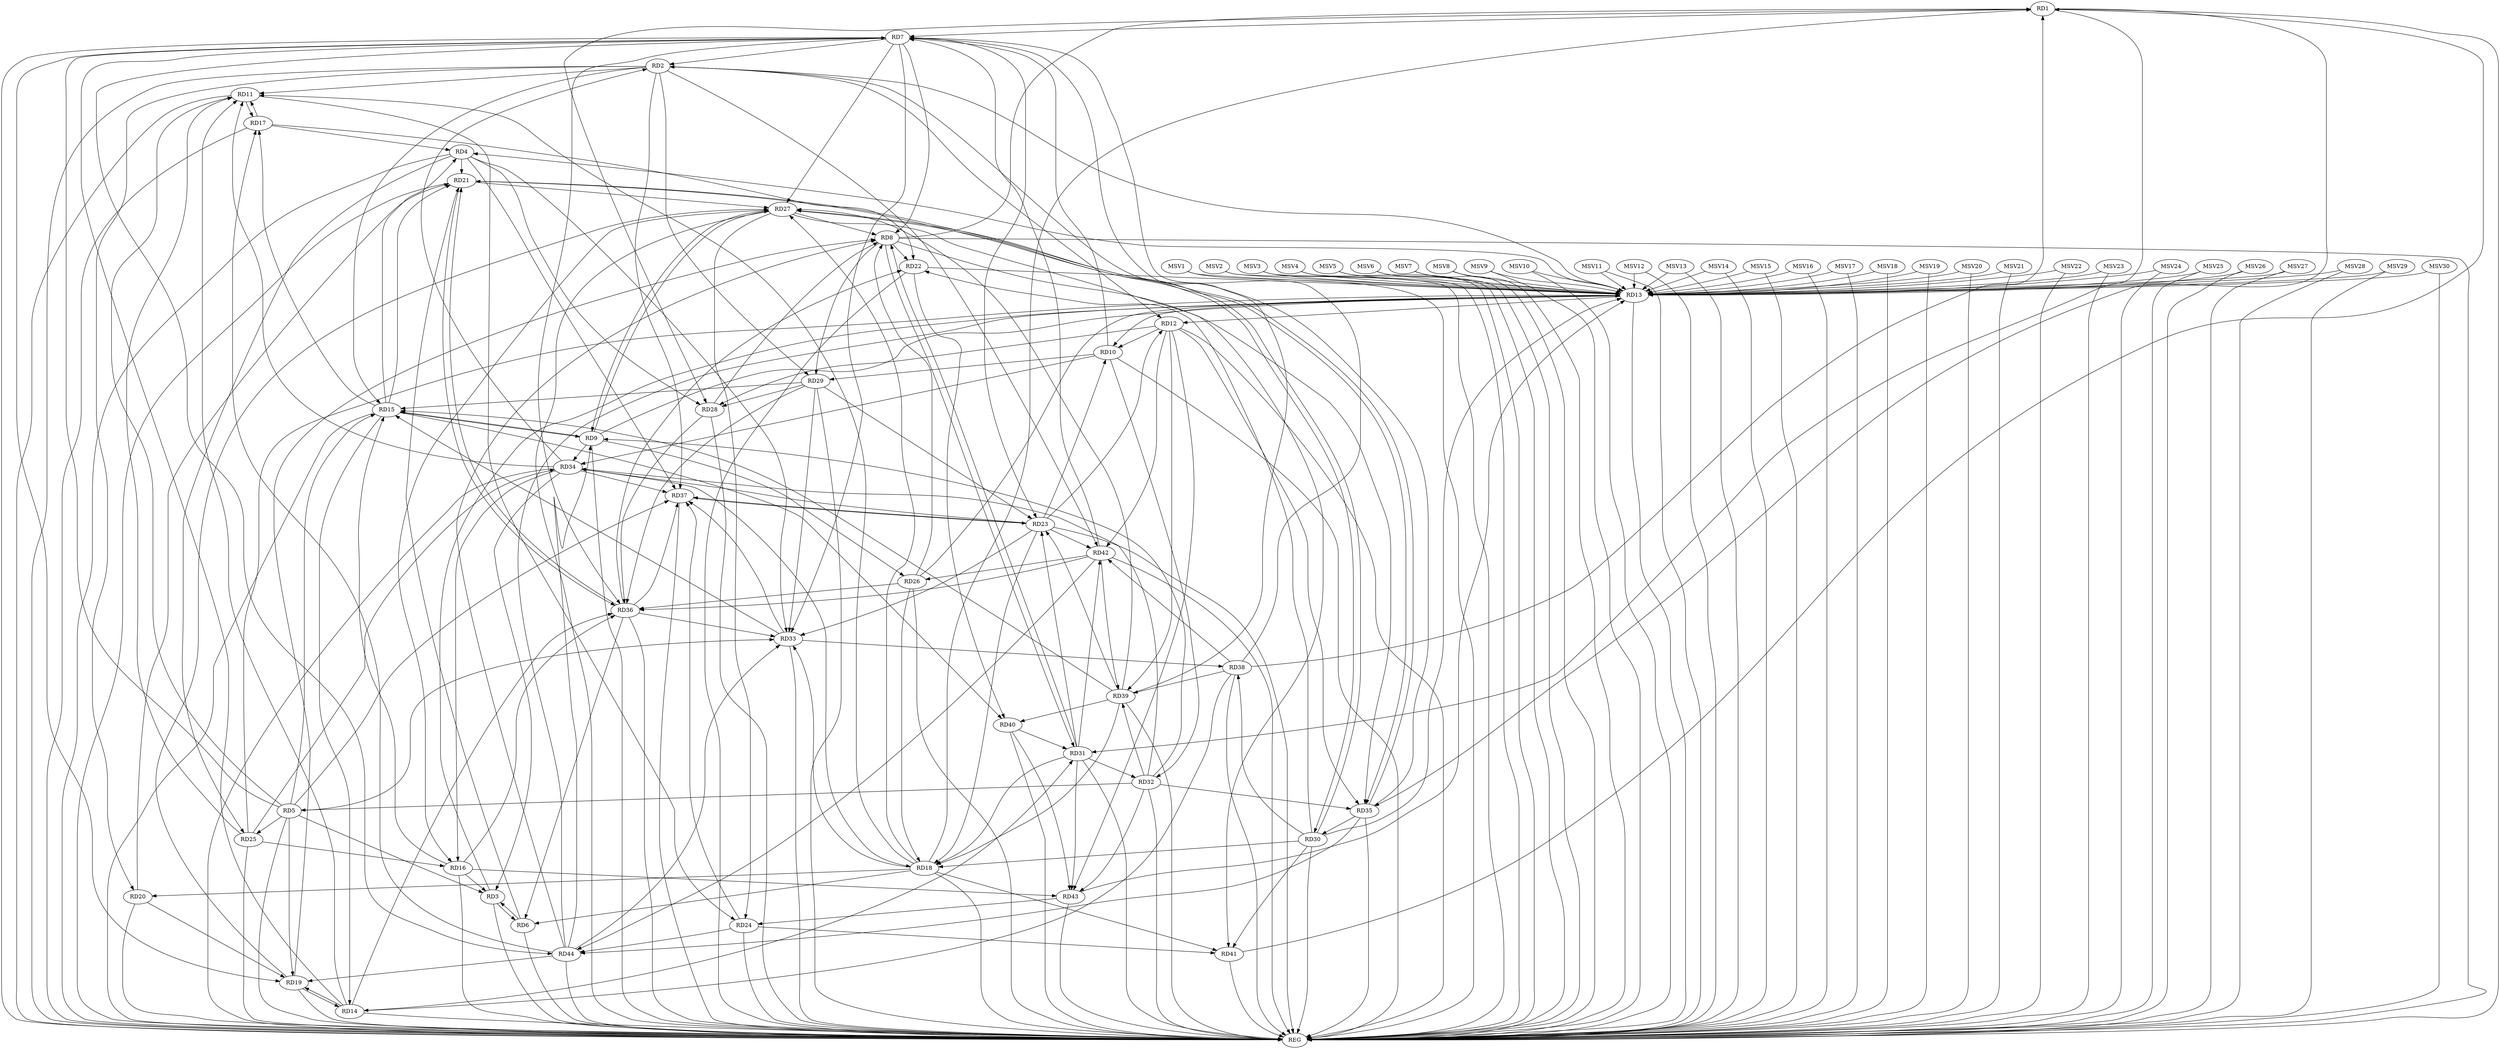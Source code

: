 strict digraph G {
  RD1 [ label="RD1" ];
  RD2 [ label="RD2" ];
  RD3 [ label="RD3" ];
  RD4 [ label="RD4" ];
  RD5 [ label="RD5" ];
  RD6 [ label="RD6" ];
  RD7 [ label="RD7" ];
  RD8 [ label="RD8" ];
  RD9 [ label="RD9" ];
  RD10 [ label="RD10" ];
  RD11 [ label="RD11" ];
  RD12 [ label="RD12" ];
  RD13 [ label="RD13" ];
  RD14 [ label="RD14" ];
  RD15 [ label="RD15" ];
  RD16 [ label="RD16" ];
  RD17 [ label="RD17" ];
  RD18 [ label="RD18" ];
  RD19 [ label="RD19" ];
  RD20 [ label="RD20" ];
  RD21 [ label="RD21" ];
  RD22 [ label="RD22" ];
  RD23 [ label="RD23" ];
  RD24 [ label="RD24" ];
  RD25 [ label="RD25" ];
  RD26 [ label="RD26" ];
  RD27 [ label="RD27" ];
  RD28 [ label="RD28" ];
  RD29 [ label="RD29" ];
  RD30 [ label="RD30" ];
  RD31 [ label="RD31" ];
  RD32 [ label="RD32" ];
  RD33 [ label="RD33" ];
  RD34 [ label="RD34" ];
  RD35 [ label="RD35" ];
  RD36 [ label="RD36" ];
  RD37 [ label="RD37" ];
  RD38 [ label="RD38" ];
  RD39 [ label="RD39" ];
  RD40 [ label="RD40" ];
  RD41 [ label="RD41" ];
  RD42 [ label="RD42" ];
  RD43 [ label="RD43" ];
  RD44 [ label="RD44" ];
  REG [ label="REG" ];
  MSV1 [ label="MSV1" ];
  MSV2 [ label="MSV2" ];
  MSV3 [ label="MSV3" ];
  MSV4 [ label="MSV4" ];
  MSV5 [ label="MSV5" ];
  MSV6 [ label="MSV6" ];
  MSV7 [ label="MSV7" ];
  MSV8 [ label="MSV8" ];
  MSV9 [ label="MSV9" ];
  MSV10 [ label="MSV10" ];
  MSV11 [ label="MSV11" ];
  MSV12 [ label="MSV12" ];
  MSV13 [ label="MSV13" ];
  MSV14 [ label="MSV14" ];
  MSV15 [ label="MSV15" ];
  MSV16 [ label="MSV16" ];
  MSV17 [ label="MSV17" ];
  MSV18 [ label="MSV18" ];
  MSV19 [ label="MSV19" ];
  MSV20 [ label="MSV20" ];
  MSV21 [ label="MSV21" ];
  MSV22 [ label="MSV22" ];
  MSV23 [ label="MSV23" ];
  MSV24 [ label="MSV24" ];
  MSV25 [ label="MSV25" ];
  MSV26 [ label="MSV26" ];
  MSV27 [ label="MSV27" ];
  MSV28 [ label="MSV28" ];
  MSV29 [ label="MSV29" ];
  MSV30 [ label="MSV30" ];
  RD1 -> RD7;
  RD8 -> RD1;
  RD18 -> RD1;
  RD1 -> RD28;
  RD1 -> RD31;
  RD1 -> RD35;
  RD38 -> RD1;
  RD41 -> RD1;
  RD7 -> RD2;
  RD2 -> RD11;
  RD2 -> RD12;
  RD13 -> RD2;
  RD2 -> RD15;
  RD2 -> RD20;
  RD2 -> RD29;
  RD34 -> RD2;
  RD35 -> RD2;
  RD2 -> RD37;
  RD2 -> RD42;
  RD5 -> RD3;
  RD3 -> RD6;
  RD6 -> RD3;
  RD3 -> RD13;
  RD16 -> RD3;
  RD34 -> RD3;
  RD13 -> RD4;
  RD15 -> RD4;
  RD17 -> RD4;
  RD4 -> RD21;
  RD4 -> RD25;
  RD4 -> RD28;
  RD4 -> RD33;
  RD4 -> RD37;
  RD5 -> RD7;
  RD5 -> RD11;
  RD5 -> RD15;
  RD5 -> RD19;
  RD5 -> RD25;
  RD32 -> RD5;
  RD5 -> RD33;
  RD5 -> RD37;
  RD18 -> RD6;
  RD6 -> RD21;
  RD36 -> RD6;
  RD7 -> RD8;
  RD10 -> RD7;
  RD14 -> RD7;
  RD7 -> RD19;
  RD7 -> RD23;
  RD7 -> RD27;
  RD7 -> RD33;
  RD7 -> RD36;
  RD38 -> RD7;
  RD39 -> RD7;
  RD42 -> RD7;
  RD7 -> RD44;
  RD19 -> RD8;
  RD8 -> RD22;
  RD26 -> RD8;
  RD27 -> RD8;
  RD28 -> RD8;
  RD8 -> RD29;
  RD8 -> RD31;
  RD31 -> RD8;
  RD8 -> RD35;
  RD44 -> RD8;
  RD9 -> RD13;
  RD9 -> RD15;
  RD15 -> RD9;
  RD9 -> RD26;
  RD9 -> RD27;
  RD27 -> RD9;
  RD32 -> RD9;
  RD9 -> RD34;
  RD44 -> RD9;
  RD12 -> RD10;
  RD13 -> RD10;
  RD23 -> RD10;
  RD10 -> RD29;
  RD10 -> RD32;
  RD10 -> RD34;
  RD14 -> RD11;
  RD11 -> RD17;
  RD17 -> RD11;
  RD18 -> RD11;
  RD11 -> RD24;
  RD25 -> RD11;
  RD34 -> RD11;
  RD13 -> RD12;
  RD23 -> RD12;
  RD12 -> RD28;
  RD12 -> RD35;
  RD12 -> RD39;
  RD12 -> RD42;
  RD12 -> RD43;
  RD22 -> RD13;
  RD25 -> RD13;
  RD26 -> RD13;
  RD30 -> RD13;
  RD43 -> RD13;
  RD44 -> RD13;
  RD15 -> RD14;
  RD14 -> RD19;
  RD19 -> RD14;
  RD14 -> RD31;
  RD14 -> RD36;
  RD38 -> RD14;
  RD16 -> RD15;
  RD15 -> RD17;
  RD15 -> RD21;
  RD29 -> RD15;
  RD33 -> RD15;
  RD39 -> RD15;
  RD15 -> RD40;
  RD25 -> RD16;
  RD27 -> RD16;
  RD34 -> RD16;
  RD16 -> RD36;
  RD16 -> RD43;
  RD17 -> RD22;
  RD44 -> RD17;
  RD18 -> RD20;
  RD23 -> RD18;
  RD26 -> RD18;
  RD18 -> RD27;
  RD30 -> RD18;
  RD31 -> RD18;
  RD18 -> RD33;
  RD34 -> RD18;
  RD39 -> RD18;
  RD18 -> RD41;
  RD20 -> RD19;
  RD19 -> RD27;
  RD44 -> RD19;
  RD20 -> RD21;
  RD21 -> RD27;
  RD21 -> RD30;
  RD30 -> RD21;
  RD21 -> RD36;
  RD36 -> RD21;
  RD30 -> RD22;
  RD36 -> RD22;
  RD22 -> RD40;
  RD29 -> RD23;
  RD31 -> RD23;
  RD23 -> RD33;
  RD23 -> RD34;
  RD23 -> RD37;
  RD37 -> RD23;
  RD39 -> RD23;
  RD23 -> RD42;
  RD27 -> RD24;
  RD24 -> RD37;
  RD24 -> RD41;
  RD43 -> RD24;
  RD24 -> RD44;
  RD25 -> RD34;
  RD26 -> RD36;
  RD42 -> RD26;
  RD27 -> RD35;
  RD35 -> RD27;
  RD39 -> RD27;
  RD27 -> RD41;
  RD29 -> RD28;
  RD28 -> RD36;
  RD29 -> RD33;
  RD29 -> RD36;
  RD35 -> RD30;
  RD30 -> RD38;
  RD30 -> RD41;
  RD31 -> RD32;
  RD40 -> RD31;
  RD31 -> RD42;
  RD31 -> RD43;
  RD32 -> RD34;
  RD32 -> RD35;
  RD32 -> RD39;
  RD32 -> RD43;
  RD36 -> RD33;
  RD33 -> RD37;
  RD33 -> RD38;
  RD44 -> RD33;
  RD34 -> RD37;
  RD35 -> RD44;
  RD36 -> RD37;
  RD42 -> RD36;
  RD38 -> RD39;
  RD38 -> RD42;
  RD39 -> RD40;
  RD42 -> RD39;
  RD40 -> RD43;
  RD42 -> RD44;
  RD1 -> REG;
  RD2 -> REG;
  RD3 -> REG;
  RD4 -> REG;
  RD5 -> REG;
  RD6 -> REG;
  RD7 -> REG;
  RD8 -> REG;
  RD9 -> REG;
  RD10 -> REG;
  RD11 -> REG;
  RD12 -> REG;
  RD13 -> REG;
  RD14 -> REG;
  RD15 -> REG;
  RD16 -> REG;
  RD17 -> REG;
  RD18 -> REG;
  RD19 -> REG;
  RD20 -> REG;
  RD21 -> REG;
  RD22 -> REG;
  RD23 -> REG;
  RD24 -> REG;
  RD25 -> REG;
  RD26 -> REG;
  RD27 -> REG;
  RD28 -> REG;
  RD29 -> REG;
  RD30 -> REG;
  RD31 -> REG;
  RD32 -> REG;
  RD33 -> REG;
  RD34 -> REG;
  RD35 -> REG;
  RD36 -> REG;
  RD37 -> REG;
  RD38 -> REG;
  RD39 -> REG;
  RD40 -> REG;
  RD41 -> REG;
  RD42 -> REG;
  RD43 -> REG;
  RD44 -> REG;
  MSV1 -> RD13;
  MSV2 -> RD13;
  MSV3 -> RD13;
  MSV1 -> REG;
  MSV2 -> REG;
  MSV3 -> REG;
  MSV4 -> RD13;
  MSV4 -> REG;
  MSV5 -> RD13;
  MSV6 -> RD13;
  MSV7 -> RD13;
  MSV8 -> RD13;
  MSV5 -> REG;
  MSV6 -> REG;
  MSV7 -> REG;
  MSV8 -> REG;
  MSV9 -> RD13;
  MSV10 -> RD13;
  MSV9 -> REG;
  MSV10 -> REG;
  MSV11 -> RD13;
  MSV12 -> RD13;
  MSV11 -> REG;
  MSV12 -> REG;
  MSV13 -> RD13;
  MSV13 -> REG;
  MSV14 -> RD13;
  MSV15 -> RD13;
  MSV16 -> RD13;
  MSV14 -> REG;
  MSV15 -> REG;
  MSV16 -> REG;
  MSV17 -> RD13;
  MSV18 -> RD13;
  MSV19 -> RD13;
  MSV17 -> REG;
  MSV18 -> REG;
  MSV19 -> REG;
  MSV20 -> RD13;
  MSV20 -> REG;
  MSV21 -> RD13;
  MSV21 -> REG;
  MSV22 -> RD13;
  MSV23 -> RD13;
  MSV22 -> REG;
  MSV23 -> REG;
  MSV24 -> RD13;
  MSV25 -> RD13;
  MSV26 -> RD13;
  MSV24 -> REG;
  MSV25 -> REG;
  MSV26 -> REG;
  MSV27 -> RD13;
  MSV27 -> REG;
  MSV28 -> RD13;
  MSV29 -> RD13;
  MSV30 -> RD13;
  MSV28 -> REG;
  MSV29 -> REG;
  MSV30 -> REG;
}
